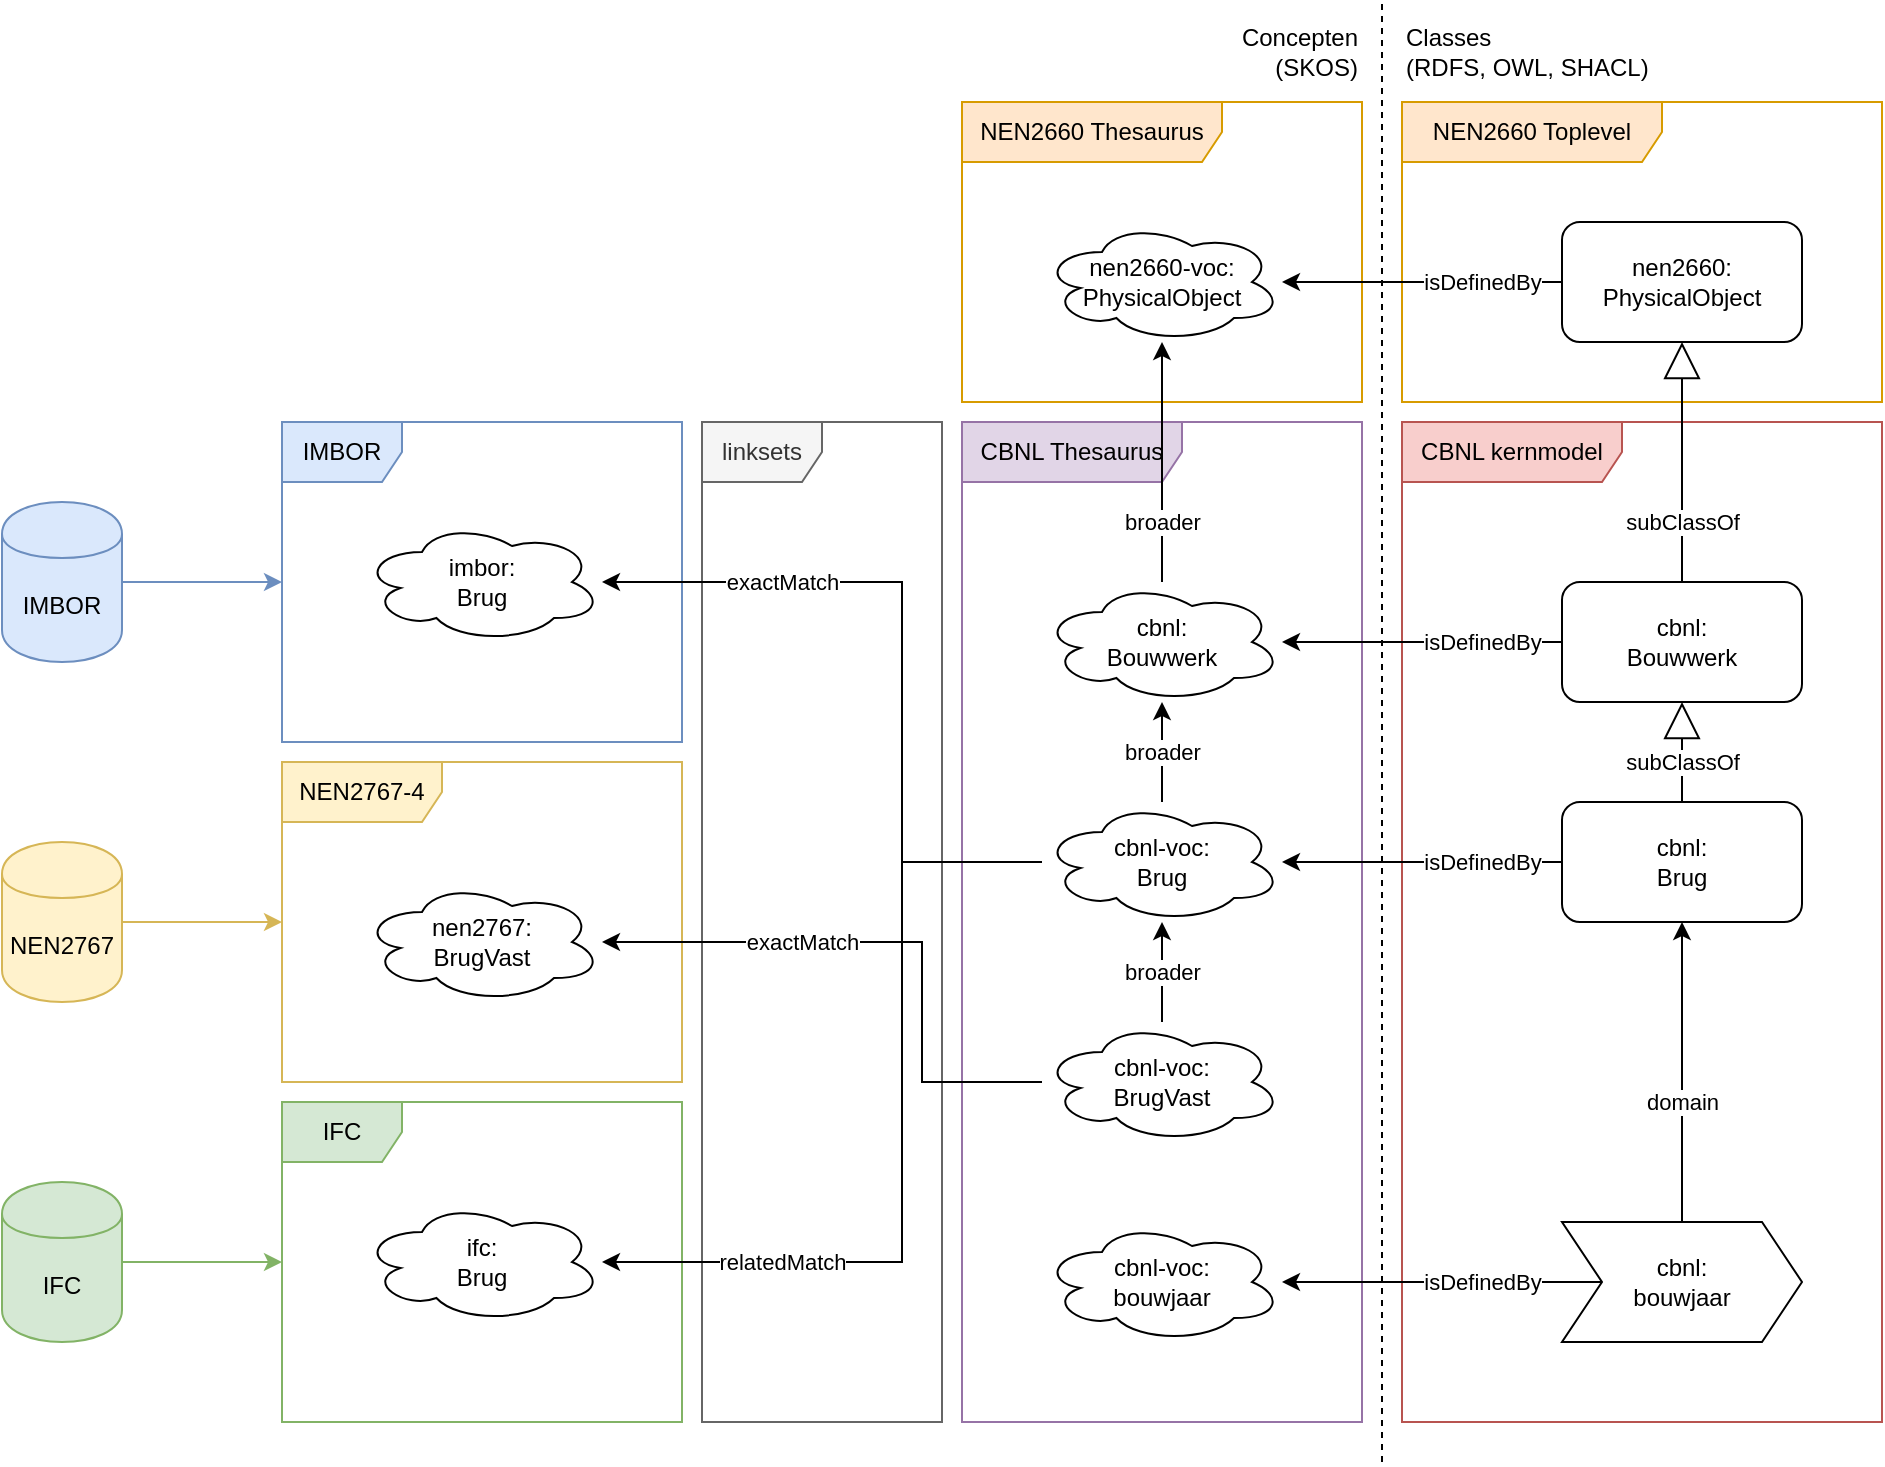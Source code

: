 <mxfile version="13.0.3" type="device"><diagram id="nH88p4vo5jOf7Z03UYAD" name="Page-1"><mxGraphModel dx="1822" dy="816" grid="0" gridSize="10" guides="1" tooltips="1" connect="1" arrows="1" fold="1" page="0" pageScale="1" pageWidth="827" pageHeight="1169" math="0" shadow="0"><root><mxCell id="0"/><mxCell id="1" parent="0"/><mxCell id="n95z0c47yTSYDdpGy34a-20" value="linksets" style="shape=umlFrame;whiteSpace=wrap;html=1;fillColor=#f5f5f5;strokeColor=#666666;fontColor=#333333;" parent="1" vertex="1"><mxGeometry x="150" y="380" width="120" height="500" as="geometry"/></mxCell><mxCell id="n95z0c47yTSYDdpGy34a-13" value="CBNL kernmodel" style="shape=umlFrame;whiteSpace=wrap;html=1;width=110;height=30;fillColor=#f8cecc;strokeColor=#b85450;" parent="1" vertex="1"><mxGeometry x="500" y="380" width="240" height="500" as="geometry"/></mxCell><mxCell id="n95z0c47yTSYDdpGy34a-6" value="IMBOR" style="shape=umlFrame;whiteSpace=wrap;html=1;fillColor=#dae8fc;strokeColor=#6c8ebf;" parent="1" vertex="1"><mxGeometry x="-60" y="380" width="200" height="160" as="geometry"/></mxCell><mxCell id="n95z0c47yTSYDdpGy34a-3" value="NEN2767-4" style="shape=umlFrame;whiteSpace=wrap;html=1;width=80;height=30;fillColor=#fff2cc;strokeColor=#d6b656;" parent="1" vertex="1"><mxGeometry x="-60" y="550" width="200" height="160" as="geometry"/></mxCell><mxCell id="n95z0c47yTSYDdpGy34a-1" value="CBNL Thesaurus" style="shape=umlFrame;whiteSpace=wrap;html=1;width=110;height=30;fillColor=#e1d5e7;strokeColor=#9673a6;" parent="1" vertex="1"><mxGeometry x="280" y="380" width="200" height="500" as="geometry"/></mxCell><mxCell id="n95z0c47yTSYDdpGy34a-2" value="imbor:&lt;br&gt;Brug" style="ellipse;shape=cloud;whiteSpace=wrap;html=1;fontFamily=Helvetica;fontSize=12;fontColor=#000000;align=center;strokeColor=#000000;fillColor=#ffffff;" parent="1" vertex="1"><mxGeometry x="-20" y="430" width="120" height="60" as="geometry"/></mxCell><mxCell id="n95z0c47yTSYDdpGy34a-34" value="broader" style="edgeStyle=orthogonalEdgeStyle;rounded=0;orthogonalLoop=1;jettySize=auto;html=1;" parent="1" source="n95z0c47yTSYDdpGy34a-7" target="n95z0c47yTSYDdpGy34a-31" edge="1"><mxGeometry relative="1" as="geometry"/></mxCell><mxCell id="n95z0c47yTSYDdpGy34a-7" value="cbnl-voc:&lt;br&gt;BrugVast" style="ellipse;shape=cloud;whiteSpace=wrap;html=1;fontFamily=Helvetica;fontSize=12;fontColor=#000000;align=center;strokeColor=#000000;fillColor=#ffffff;" parent="1" vertex="1"><mxGeometry x="320" y="680" width="120" height="60" as="geometry"/></mxCell><mxCell id="n95z0c47yTSYDdpGy34a-8" value="nen2767:&lt;br&gt;BrugVast" style="ellipse;shape=cloud;whiteSpace=wrap;html=1;fontFamily=Helvetica;fontSize=12;fontColor=#000000;align=center;strokeColor=#000000;fillColor=#ffffff;" parent="1" vertex="1"><mxGeometry x="-20" y="610" width="120" height="60" as="geometry"/></mxCell><mxCell id="n95z0c47yTSYDdpGy34a-9" value="IFC" style="shape=umlFrame;whiteSpace=wrap;html=1;fillColor=#d5e8d4;strokeColor=#82b366;" parent="1" vertex="1"><mxGeometry x="-60" y="720" width="200" height="160" as="geometry"/></mxCell><mxCell id="n95z0c47yTSYDdpGy34a-10" value="ifc:&lt;br&gt;Brug" style="ellipse;shape=cloud;whiteSpace=wrap;html=1;fontFamily=Helvetica;fontSize=12;fontColor=#000000;align=center;strokeColor=#000000;fillColor=#ffffff;" parent="1" vertex="1"><mxGeometry x="-20" y="770" width="120" height="60" as="geometry"/></mxCell><mxCell id="n95z0c47yTSYDdpGy34a-15" value="NEN2660 Thesaurus" style="shape=umlFrame;whiteSpace=wrap;html=1;width=130;height=30;fillColor=#ffe6cc;strokeColor=#d79b00;" parent="1" vertex="1"><mxGeometry x="280" y="220" width="200" height="150" as="geometry"/></mxCell><mxCell id="n95z0c47yTSYDdpGy34a-16" value="NEN2660 Toplevel" style="shape=umlFrame;whiteSpace=wrap;html=1;width=130;height=30;fillColor=#ffe6cc;strokeColor=#d79b00;" parent="1" vertex="1"><mxGeometry x="500" y="220" width="240" height="150" as="geometry"/></mxCell><mxCell id="n95z0c47yTSYDdpGy34a-17" value="nen2660-voc:&lt;br&gt;PhysicalObject" style="ellipse;shape=cloud;whiteSpace=wrap;html=1;fontFamily=Helvetica;fontSize=12;fontColor=#000000;align=center;strokeColor=#000000;fillColor=#ffffff;" parent="1" vertex="1"><mxGeometry x="320" y="280" width="120" height="60" as="geometry"/></mxCell><mxCell id="n95z0c47yTSYDdpGy34a-18" value="nen2660:&lt;br&gt;PhysicalObject" style="rounded=1;whiteSpace=wrap;html=1;" parent="1" vertex="1"><mxGeometry x="580" y="280" width="120" height="60" as="geometry"/></mxCell><mxCell id="n95z0c47yTSYDdpGy34a-19" value="relatedMatch" style="edgeStyle=orthogonalEdgeStyle;rounded=0;orthogonalLoop=1;jettySize=auto;html=1;" parent="1" source="n95z0c47yTSYDdpGy34a-31" target="n95z0c47yTSYDdpGy34a-10" edge="1"><mxGeometry x="0.571" relative="1" as="geometry"><Array as="points"><mxPoint x="250" y="600"/><mxPoint x="250" y="800"/></Array><mxPoint as="offset"/></mxGeometry></mxCell><mxCell id="n95z0c47yTSYDdpGy34a-21" value="isDefinedBy" style="edgeStyle=orthogonalEdgeStyle;rounded=0;orthogonalLoop=1;jettySize=auto;html=1;" parent="1" source="n95z0c47yTSYDdpGy34a-18" target="n95z0c47yTSYDdpGy34a-17" edge="1"><mxGeometry x="-0.429" relative="1" as="geometry"><mxPoint as="offset"/></mxGeometry></mxCell><mxCell id="n95z0c47yTSYDdpGy34a-23" value="exactMatch" style="edgeStyle=orthogonalEdgeStyle;rounded=0;orthogonalLoop=1;jettySize=auto;html=1;" parent="1" source="n95z0c47yTSYDdpGy34a-7" target="n95z0c47yTSYDdpGy34a-8" edge="1"><mxGeometry x="0.31" relative="1" as="geometry"><Array as="points"><mxPoint x="260" y="710"/><mxPoint x="260" y="640"/></Array><mxPoint as="offset"/></mxGeometry></mxCell><mxCell id="n95z0c47yTSYDdpGy34a-24" value="exactMatch" style="edgeStyle=orthogonalEdgeStyle;rounded=0;orthogonalLoop=1;jettySize=auto;html=1;" parent="1" source="n95z0c47yTSYDdpGy34a-31" target="n95z0c47yTSYDdpGy34a-2" edge="1"><mxGeometry x="0.5" relative="1" as="geometry"><Array as="points"><mxPoint x="250" y="600"/><mxPoint x="250" y="460"/></Array><mxPoint as="offset"/></mxGeometry></mxCell><mxCell id="n95z0c47yTSYDdpGy34a-25" value="" style="endArrow=none;dashed=1;html=1;" parent="1" edge="1"><mxGeometry width="50" height="50" relative="1" as="geometry"><mxPoint x="490" y="900" as="sourcePoint"/><mxPoint x="490" y="170" as="targetPoint"/></mxGeometry></mxCell><mxCell id="n95z0c47yTSYDdpGy34a-26" value="Concepten&lt;br&gt;(SKOS)" style="text;html=1;strokeColor=none;fillColor=none;align=right;verticalAlign=middle;whiteSpace=wrap;rounded=0;" parent="1" vertex="1"><mxGeometry x="350" y="180" width="130" height="30" as="geometry"/></mxCell><mxCell id="n95z0c47yTSYDdpGy34a-27" value="Classes&lt;br&gt;(RDFS, OWL, SHACL)" style="text;html=1;strokeColor=none;fillColor=none;align=left;verticalAlign=middle;whiteSpace=wrap;rounded=0;" parent="1" vertex="1"><mxGeometry x="500" y="180" width="130" height="30" as="geometry"/></mxCell><mxCell id="n95z0c47yTSYDdpGy34a-28" value="cbnl:&lt;br&gt;bouwjaar" style="shape=step;perimeter=stepPerimeter;whiteSpace=wrap;html=1;fixedSize=1;" parent="1" vertex="1"><mxGeometry x="580" y="780" width="120" height="60" as="geometry"/></mxCell><mxCell id="n95z0c47yTSYDdpGy34a-29" value="cbnl-voc:&lt;br&gt;bouwjaar" style="ellipse;shape=cloud;whiteSpace=wrap;html=1;fontFamily=Helvetica;fontSize=12;fontColor=#000000;align=center;strokeColor=#000000;fillColor=#ffffff;" parent="1" vertex="1"><mxGeometry x="320" y="780" width="120" height="60" as="geometry"/></mxCell><mxCell id="n95z0c47yTSYDdpGy34a-30" value="isDefinedBy" style="edgeStyle=orthogonalEdgeStyle;rounded=0;orthogonalLoop=1;jettySize=auto;html=1;" parent="1" source="n95z0c47yTSYDdpGy34a-28" target="n95z0c47yTSYDdpGy34a-29" edge="1"><mxGeometry x="-0.25" relative="1" as="geometry"><mxPoint as="offset"/></mxGeometry></mxCell><mxCell id="n95z0c47yTSYDdpGy34a-31" value="cbnl-voc:&lt;br&gt;Brug" style="ellipse;shape=cloud;whiteSpace=wrap;html=1;fontFamily=Helvetica;fontSize=12;fontColor=#000000;align=center;strokeColor=#000000;fillColor=#ffffff;" parent="1" vertex="1"><mxGeometry x="320" y="570" width="120" height="60" as="geometry"/></mxCell><mxCell id="n95z0c47yTSYDdpGy34a-32" value="isDefinedBy" style="edgeStyle=orthogonalEdgeStyle;rounded=0;orthogonalLoop=1;jettySize=auto;html=1;" parent="1" source="n95z0c47yTSYDdpGy34a-33" target="n95z0c47yTSYDdpGy34a-31" edge="1"><mxGeometry x="-0.429" relative="1" as="geometry"><mxPoint as="offset"/></mxGeometry></mxCell><mxCell id="n95z0c47yTSYDdpGy34a-33" value="cbnl:&lt;br&gt;Brug" style="rounded=1;whiteSpace=wrap;html=1;" parent="1" vertex="1"><mxGeometry x="580" y="570" width="120" height="60" as="geometry"/></mxCell><mxCell id="n95z0c47yTSYDdpGy34a-35" value="broader" style="edgeStyle=orthogonalEdgeStyle;rounded=0;orthogonalLoop=1;jettySize=auto;html=1;" parent="1" source="n95z0c47yTSYDdpGy34a-50" target="n95z0c47yTSYDdpGy34a-17" edge="1"><mxGeometry x="-0.5" relative="1" as="geometry"><mxPoint as="offset"/></mxGeometry></mxCell><mxCell id="n95z0c47yTSYDdpGy34a-42" value="NEN2767" style="shape=cylinder;whiteSpace=wrap;html=1;boundedLbl=1;backgroundOutline=1;fillColor=#fff2cc;strokeColor=#d6b656;" parent="1" vertex="1"><mxGeometry x="-200" y="590" width="60" height="80" as="geometry"/></mxCell><mxCell id="n95z0c47yTSYDdpGy34a-45" style="edgeStyle=orthogonalEdgeStyle;rounded=0;orthogonalLoop=1;jettySize=auto;html=1;sourcePerimeterSpacing=0;targetPerimeterSpacing=0;fillColor=#d5e8d4;strokeColor=#82b366;" parent="1" source="n95z0c47yTSYDdpGy34a-43" target="n95z0c47yTSYDdpGy34a-9" edge="1"><mxGeometry relative="1" as="geometry"/></mxCell><mxCell id="n95z0c47yTSYDdpGy34a-43" value="IFC" style="shape=cylinder;whiteSpace=wrap;html=1;boundedLbl=1;backgroundOutline=1;fillColor=#d5e8d4;strokeColor=#82b366;" parent="1" vertex="1"><mxGeometry x="-200" y="760" width="60" height="80" as="geometry"/></mxCell><mxCell id="n95z0c47yTSYDdpGy34a-44" value="IMBOR" style="shape=cylinder;whiteSpace=wrap;html=1;boundedLbl=1;backgroundOutline=1;fillColor=#dae8fc;strokeColor=#6c8ebf;" parent="1" vertex="1"><mxGeometry x="-200" y="420" width="60" height="80" as="geometry"/></mxCell><mxCell id="n95z0c47yTSYDdpGy34a-46" style="edgeStyle=orthogonalEdgeStyle;rounded=0;orthogonalLoop=1;jettySize=auto;html=1;sourcePerimeterSpacing=0;targetPerimeterSpacing=0;fillColor=#dae8fc;strokeColor=#6c8ebf;" parent="1" source="n95z0c47yTSYDdpGy34a-44" target="n95z0c47yTSYDdpGy34a-6" edge="1"><mxGeometry relative="1" as="geometry"/></mxCell><mxCell id="n95z0c47yTSYDdpGy34a-47" style="edgeStyle=orthogonalEdgeStyle;rounded=0;orthogonalLoop=1;jettySize=auto;html=1;sourcePerimeterSpacing=0;targetPerimeterSpacing=0;fillColor=#fff2cc;strokeColor=#d6b656;" parent="1" source="n95z0c47yTSYDdpGy34a-42" target="n95z0c47yTSYDdpGy34a-3" edge="1"><mxGeometry relative="1" as="geometry"/></mxCell><mxCell id="n95z0c47yTSYDdpGy34a-50" value="cbnl:&lt;br&gt;Bouwwerk" style="ellipse;shape=cloud;whiteSpace=wrap;html=1;fontFamily=Helvetica;fontSize=12;fontColor=#000000;align=center;strokeColor=#000000;fillColor=#ffffff;" parent="1" vertex="1"><mxGeometry x="320" y="460" width="120" height="60" as="geometry"/></mxCell><mxCell id="n95z0c47yTSYDdpGy34a-51" value="broader" style="edgeStyle=orthogonalEdgeStyle;rounded=0;orthogonalLoop=1;jettySize=auto;html=1;" parent="1" source="n95z0c47yTSYDdpGy34a-31" target="n95z0c47yTSYDdpGy34a-50" edge="1"><mxGeometry relative="1" as="geometry"><mxPoint x="380" y="570" as="sourcePoint"/><mxPoint x="380" y="340" as="targetPoint"/></mxGeometry></mxCell><mxCell id="n95z0c47yTSYDdpGy34a-55" value="subClassOf" style="endArrow=block;endSize=16;endFill=0;html=1;edgeStyle=orthogonalEdgeStyle;elbow=vertical;strokeWidth=1;fontFamily=Helvetica;fontSize=11;fontColor=#000000;align=center;strokeColor=#000000;" parent="1" source="n95z0c47yTSYDdpGy34a-52" target="n95z0c47yTSYDdpGy34a-18" edge="1"><mxGeometry x="-0.5" relative="1" as="geometry"><mxPoint as="offset"/></mxGeometry></mxCell><mxCell id="n95z0c47yTSYDdpGy34a-52" value="cbnl:&lt;br&gt;Bouwwerk" style="rounded=1;whiteSpace=wrap;html=1;" parent="1" vertex="1"><mxGeometry x="580" y="460" width="120" height="60" as="geometry"/></mxCell><mxCell id="n95z0c47yTSYDdpGy34a-54" value="isDefinedBy" style="edgeStyle=orthogonalEdgeStyle;rounded=0;orthogonalLoop=1;jettySize=auto;html=1;" parent="1" source="n95z0c47yTSYDdpGy34a-52" target="n95z0c47yTSYDdpGy34a-50" edge="1"><mxGeometry x="-0.429" relative="1" as="geometry"><mxPoint x="580" y="489.5" as="sourcePoint"/><mxPoint x="440" y="489.5" as="targetPoint"/><mxPoint as="offset"/></mxGeometry></mxCell><mxCell id="n95z0c47yTSYDdpGy34a-56" value="subClassOf" style="endArrow=block;endSize=16;endFill=0;html=1;edgeStyle=orthogonalEdgeStyle;elbow=vertical;strokeWidth=1;fontFamily=Helvetica;fontSize=11;fontColor=#000000;align=center;strokeColor=#000000;" parent="1" source="n95z0c47yTSYDdpGy34a-33" target="n95z0c47yTSYDdpGy34a-52" edge="1"><mxGeometry x="-0.2" relative="1" as="geometry"><mxPoint as="offset"/></mxGeometry></mxCell><mxCell id="n95z0c47yTSYDdpGy34a-57" value="domain" style="endArrow=classic;html=1;fontFamily=Helvetica;fontSize=11;fontColor=#000000;align=center;strokeColor=#000000;edgeStyle=orthogonalEdgeStyle;elbow=vertical;rounded=0;" parent="1" source="n95z0c47yTSYDdpGy34a-28" target="n95z0c47yTSYDdpGy34a-33" edge="1"><mxGeometry x="-0.2" relative="1" as="geometry"><mxPoint as="offset"/></mxGeometry></mxCell></root></mxGraphModel></diagram></mxfile>
